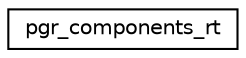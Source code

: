 digraph "Graphical Class Hierarchy"
{
  edge [fontname="Helvetica",fontsize="10",labelfontname="Helvetica",labelfontsize="10"];
  node [fontname="Helvetica",fontsize="10",shape=record];
  rankdir="LR";
  Node0 [label="pgr_components_rt",height=0.2,width=0.4,color="black", fillcolor="white", style="filled",URL="$structpgr__components__rt.html"];
}
